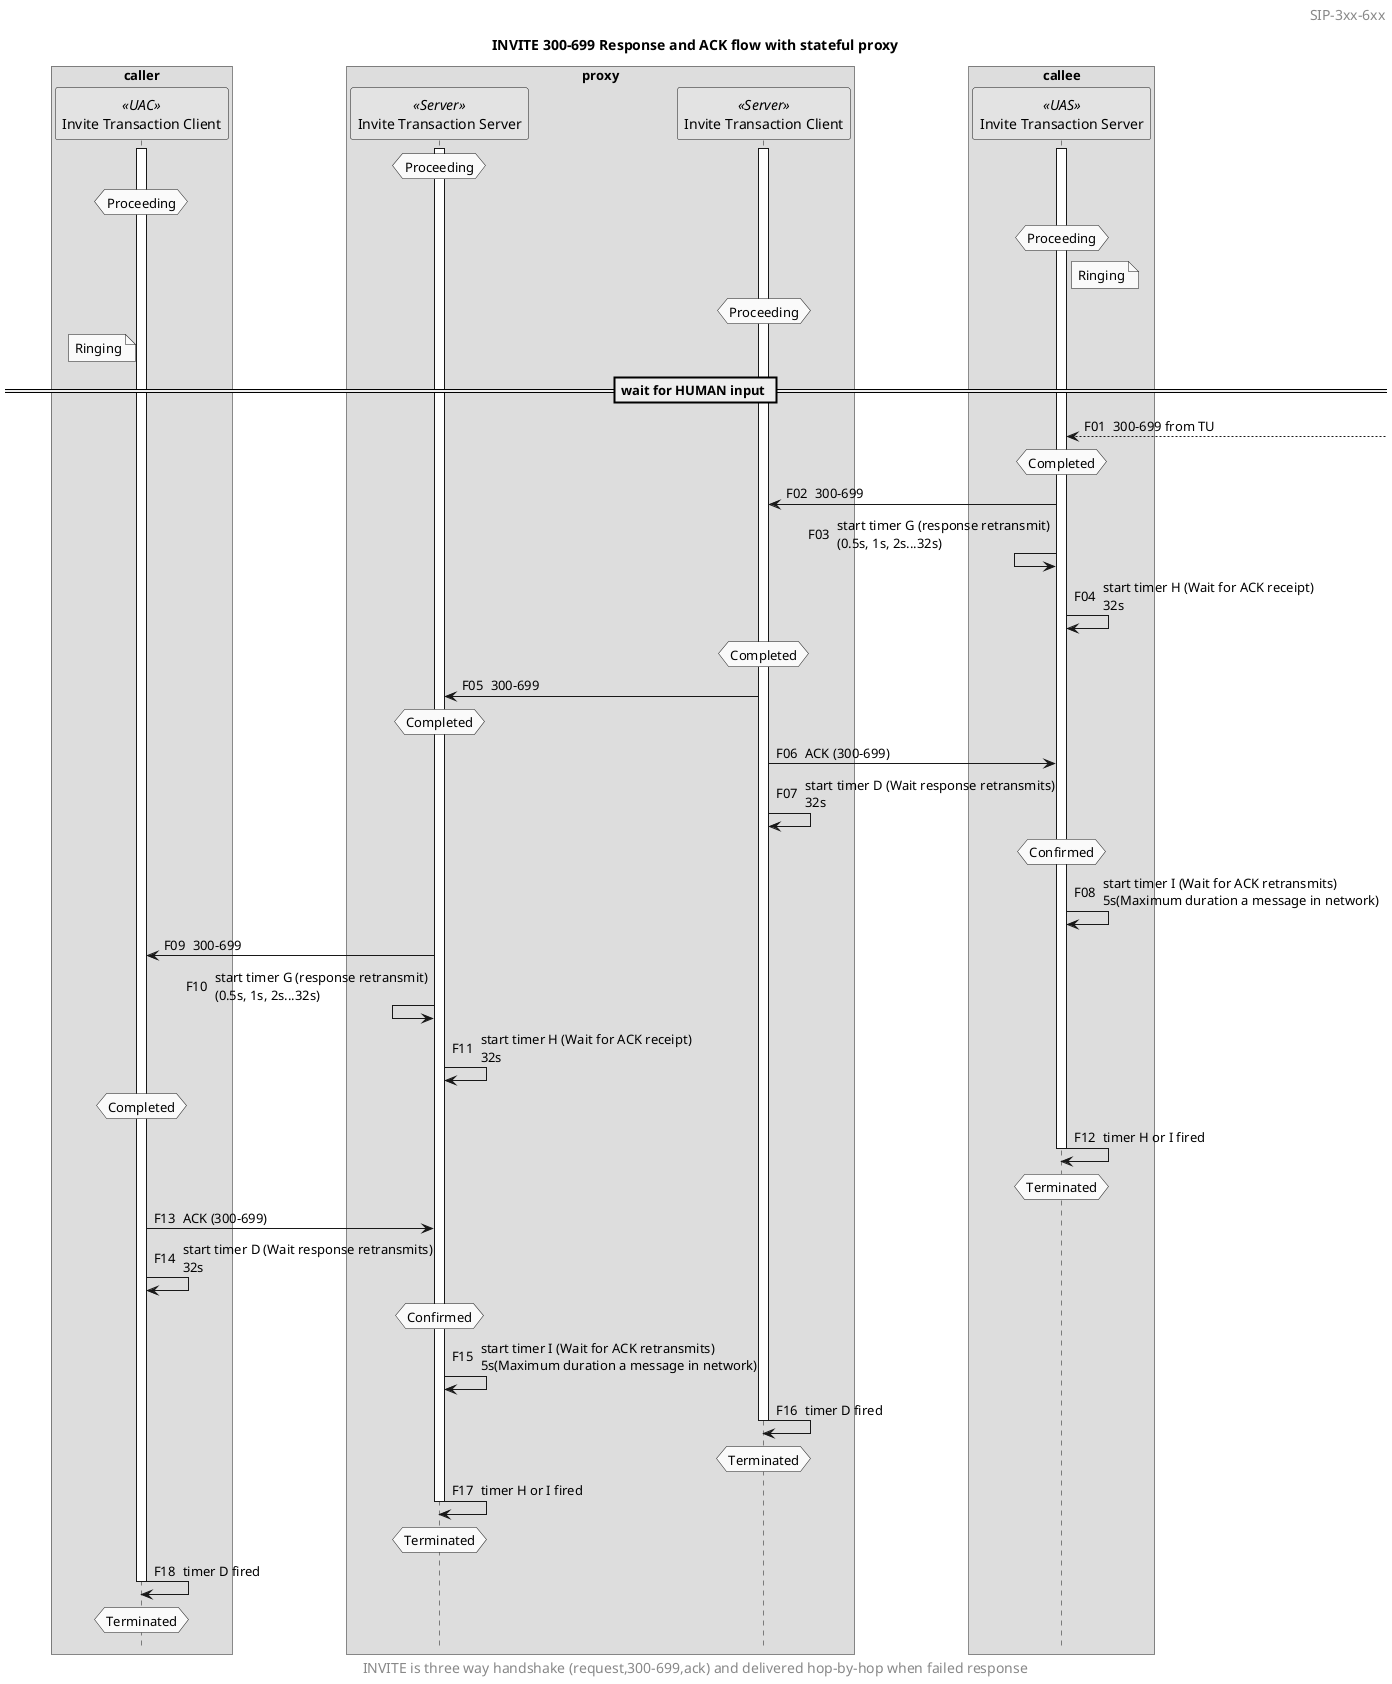 @startuml
title INVITE 300-699 Response and ACK flow with stateful proxy
!pragma teoz true
skinparam monochrome true
autonumber "F00 "
hide footbox
skinparam BoxPadding 40

skinparam headerFontSize 14
'skinparam headerFontColor red
header SIP-3xx-6xx


box "caller"
participant "Invite Transaction Client" as UAC_ITC << UAC >>
end box

box "proxy"
participant "Invite Transaction Server" as Proxy_ITS << Server >>
participant "Invite Transaction Client" as Proxy_ITC << Server >>
end box

box "callee"
participant "Invite Transaction Server" as UAS_ITS << UAS >>
end box

'hnote over UAC_ITC: None
'UAC_ITC -> Proxy_ITS: INVITE
activate UAC_ITC
'hnote over UAC_ITC: Calling
activate Proxy_ITS
activate Proxy_ITC
activate UAS_ITS

hnote over Proxy_ITS: Proceeding
'UAC_ITC <- Proxy_ITS: 100 Trying
hnote over UAC_ITC: Proceeding
'hnote over Proxy_ITC: None
'Proxy_ITS -> Proxy_ITC: INVITE
'Proxy_ITC -> UAS_ITS: INVITE
'hnote over Proxy_ITC: Calling
hnote over UAS_ITS: Proceeding
'Proxy_ITC <- UAS_ITS: 180 Ringing
note right of UAS_ITS: Ringing
hnote over Proxy_ITC: Proceeding
'Proxy_ITS <- Proxy_ITC: 180 Ringing
'UAC_ITC <- Proxy_ITS: 180 Ringing
note left of UAC_ITC: Ringing

== wait for HUMAN input ==

UAS_ITS <--] : 300-699 from TU
hnote over UAS_ITS: Completed
Proxy_ITC <- UAS_ITS: 300-699
UAS_ITS <- UAS_ITS: start timer G (response retransmit)\n(0.5s, 1s, 2s...32s)
UAS_ITS -> UAS_ITS: start timer H (Wait for ACK receipt)\n32s
hnote over Proxy_ITC: Completed
Proxy_ITS <- Proxy_ITC: 300-699
hnote over Proxy_ITS: Completed
Proxy_ITC -> UAS_ITS: ACK (300-699)
Proxy_ITC -> Proxy_ITC: start timer D (Wait response retransmits)\n32s
hnote over UAS_ITS: Confirmed
'note right of UAS_ITS: stop timer H (Wait for ACK receipt)
UAS_ITS -> UAS_ITS: start timer I (Wait for ACK retransmits)\n5s(Maximum duration a message in network)
UAC_ITC <- Proxy_ITS: 300-699
Proxy_ITS <- Proxy_ITS: start timer G (response retransmit)\n(0.5s, 1s, 2s...32s)
Proxy_ITS -> Proxy_ITS: start timer H (Wait for ACK receipt)\n32s
hnote over UAC_ITC: Completed
UAS_ITS -> UAS_ITS: timer H or I fired
hnote over UAS_ITS: Terminated
deactivate UAS_ITS
UAC_ITC -> Proxy_ITS: ACK (300-699)
UAC_ITC -> UAC_ITC: start timer D (Wait response retransmits)\n32s
hnote over Proxy_ITS: Confirmed
'note right of Proxy_ITS: stop timer H (Wait for ACK receipt)
Proxy_ITS -> Proxy_ITS: start timer I (Wait for ACK retransmits)\n5s(Maximum duration a message in network)
Proxy_ITC -> Proxy_ITC: timer D fired
hnote over Proxy_ITC: Terminated
deactivate Proxy_ITC
Proxy_ITS -> Proxy_ITS: timer H or I fired
hnote over Proxy_ITS: Terminated
deactivate Proxy_ITS
UAC_ITC -> UAC_ITC: timer D fired
hnote over UAC_ITC: Terminated
deactivate UAC_ITC

skinparam footerFontSize 14
'skinparam footerFontColor red
footer INVITE is three way handshake (request,300-699,ack) and delivered hop-by-hop when failed response

@enduml